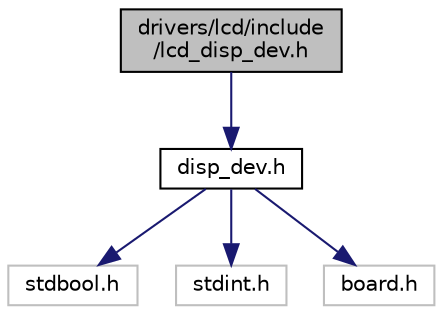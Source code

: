 digraph "drivers/lcd/include/lcd_disp_dev.h"
{
 // LATEX_PDF_SIZE
  edge [fontname="Helvetica",fontsize="10",labelfontname="Helvetica",labelfontsize="10"];
  node [fontname="Helvetica",fontsize="10",shape=record];
  Node1 [label="drivers/lcd/include\l/lcd_disp_dev.h",height=0.2,width=0.4,color="black", fillcolor="grey75", style="filled", fontcolor="black",tooltip="Definition of the driver for the disp_dev generic interface."];
  Node1 -> Node2 [color="midnightblue",fontsize="10",style="solid",fontname="Helvetica"];
  Node2 [label="disp_dev.h",height=0.2,width=0.4,color="black", fillcolor="white", style="filled",URL="$disp__dev_8h_source.html",tooltip=" "];
  Node2 -> Node3 [color="midnightblue",fontsize="10",style="solid",fontname="Helvetica"];
  Node3 [label="stdbool.h",height=0.2,width=0.4,color="grey75", fillcolor="white", style="filled",tooltip=" "];
  Node2 -> Node4 [color="midnightblue",fontsize="10",style="solid",fontname="Helvetica"];
  Node4 [label="stdint.h",height=0.2,width=0.4,color="grey75", fillcolor="white", style="filled",tooltip=" "];
  Node2 -> Node5 [color="midnightblue",fontsize="10",style="solid",fontname="Helvetica"];
  Node5 [label="board.h",height=0.2,width=0.4,color="grey75", fillcolor="white", style="filled",tooltip=" "];
}
